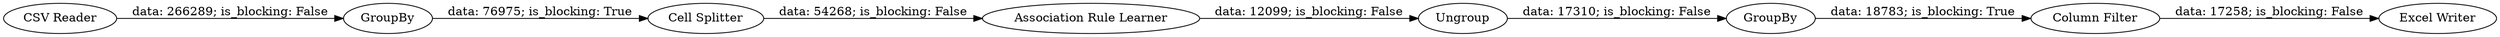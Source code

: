 digraph {
	"-3552582260817054237_4" [label="Association Rule Learner"]
	"-3552582260817054237_1" [label="CSV Reader"]
	"-3552582260817054237_5" [label=Ungroup]
	"-3552582260817054237_6" [label=GroupBy]
	"-3552582260817054237_7" [label="Column Filter"]
	"-3552582260817054237_2" [label=GroupBy]
	"-3552582260817054237_8" [label="Excel Writer"]
	"-3552582260817054237_3" [label="Cell Splitter"]
	"-3552582260817054237_6" -> "-3552582260817054237_7" [label="data: 18783; is_blocking: True"]
	"-3552582260817054237_7" -> "-3552582260817054237_8" [label="data: 17258; is_blocking: False"]
	"-3552582260817054237_3" -> "-3552582260817054237_4" [label="data: 54268; is_blocking: False"]
	"-3552582260817054237_1" -> "-3552582260817054237_2" [label="data: 266289; is_blocking: False"]
	"-3552582260817054237_5" -> "-3552582260817054237_6" [label="data: 17310; is_blocking: False"]
	"-3552582260817054237_2" -> "-3552582260817054237_3" [label="data: 76975; is_blocking: True"]
	"-3552582260817054237_4" -> "-3552582260817054237_5" [label="data: 12099; is_blocking: False"]
	rankdir=LR
}
